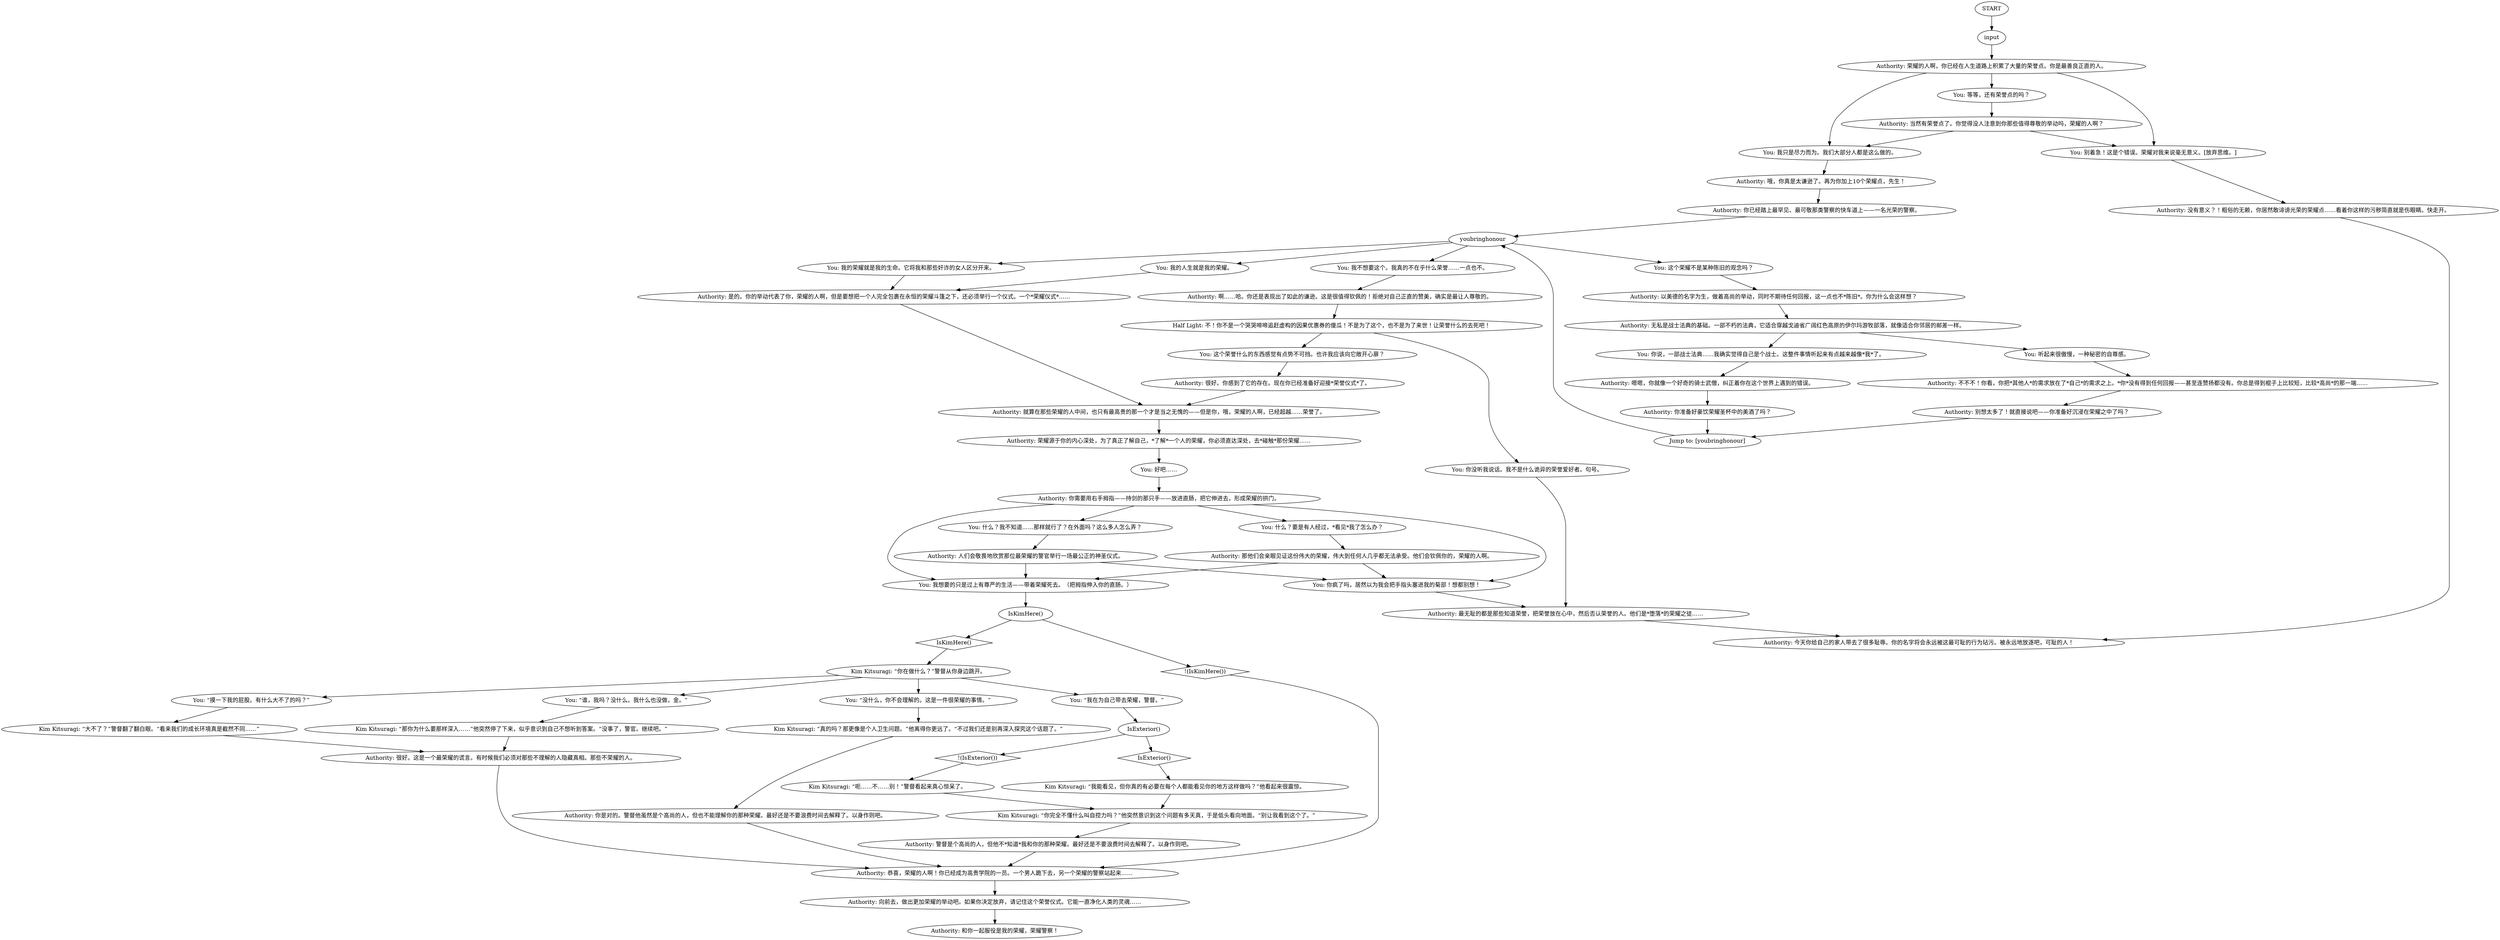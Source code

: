 # THOUGHT / HONOUR
# Authority discusses how you are... The rarest of police officers
# ==================================================
digraph G {
	  0 [label="START"];
	  1 [label="input"];
	  2 [label="Authority: 荣耀的人啊，你已经在人生道路上积累了大量的荣誉点。你是最善良正直的人。"];
	  3 [label="You: “我在为自己带去荣耀，警督。”"];
	  4 [label="youbringhonour"];
	  5 [label="Authority: 以美德的名字为生，做着高尚的举动，同时不期待任何回报，这一点也不*陈旧*。你为什么会这样想？"];
	  6 [label="Authority: 是的。你的举动代表了你，荣耀的人啊，但是要想把一个人完全包裹在永恒的荣耀斗篷之下，还必须举行一个仪式。一个*荣耀仪式*……"];
	  7 [label="Authority: 很好。这是一个最荣耀的谎言。有时候我们必须对那些不理解的人隐藏真相。那些不荣耀的人。"];
	  8 [label="You: 别着急！这是个错误。荣耀对我来说毫无意义。[放弃思维。]"];
	  9 [label="Authority: 人们会敬畏地欣赏那位最荣耀的警官举行一场最公正的神圣仪式。"];
	  10 [label="Authority: 警督是个高尚的人，但他不*知道*我和你的那种荣耀。最好还是不要浪费时间去解释了。以身作则吧。"];
	  11 [label="Authority: 向前去，做出更加荣耀的举动吧。如果你决定放弃，请记住这个荣誉仪式。它能一直净化人类的灵魂……"];
	  12 [label="Authority: 不不不！你看，你把*其他人*的需求放在了*自己*的需求之上。*你*没有得到任何回报——甚至连赞扬都没有。你总是得到棍子上比较短，比较*高尚*的那一端……"];
	  13 [label="Authority: 恭喜，荣耀的人啊！你已经成为高贵学院的一员。一个男人跪下去，另一个荣耀的警察站起来……"];
	  14 [label="Authority: 无私是战士法典的基础。一部不朽的法典，它适合穿越戈迪省广阔红色高原的伊尔玛游牧部落，就像适合你邻居的邮差一样。"];
	  15 [label="You: “没什么，你不会理解的。这是一件很荣耀的事情。”"];
	  16 [label="You: 等等，还有荣誉点的吗？"];
	  17 [label="You: 我的人生就是我的荣耀。"];
	  18 [label="Authority: 那他们会亲眼见证这份伟大的荣耀，伟大到任何人几乎都无法承受。他们会钦佩你的，荣耀的人啊。"];
	  19 [label="IsExterior()"];
	  20 [label="IsExterior()", shape=diamond];
	  21 [label="!(IsExterior())", shape=diamond];
	  22 [label="Authority: 嗯嗯，你就像一个好奇的骑士武僧，纠正着你在这个世界上遇到的错误。"];
	  23 [label="You: 我的荣耀就是我的生命。它将我和那些奸诈的女人区分开来。"];
	  24 [label="Authority: 荣耀源于你的内心深处，为了真正了解自己，*了解*一个人的荣耀，你必须直达深处，去*碰触*那份荣耀……"];
	  25 [label="Kim Kitsuragi: “大不了？”警督翻了翻白眼。“看来我们的成长环境真是截然不同……”"];
	  26 [label="You: 好吧……"];
	  27 [label="Kim Kitsuragi: “我能看见，但你真的有必要在每个人都能看见你的地方这样做吗？”他看起来很震惊。"];
	  28 [label="Authority: 今天你给自己的家人带去了很多耻辱。你的名字将会永远被这最可耻的行为玷污。被永远地放逐吧，可耻的人！"];
	  29 [label="You: 这个荣誉什么的东西感觉有点势不可挡。也许我应该向它敞开心扉？"];
	  30 [label="You: 什么？我不知道……那样就行了？在外面吗？这么多人怎么弄？"];
	  31 [label="Authority: 你是对的。警督他虽然是个高尚的人，但也不能理解你的那种荣耀。最好还是不要浪费时间去解释了。以身作则吧。"];
	  32 [label="Authority: 别想太多了！就直接说吧——你准备好沉浸在荣耀之中了吗？"];
	  33 [label="Jump to: [youbringhonour]"];
	  34 [label="Authority: 你已经踏上最罕见、最可敬那类警察的快车道上——一名光荣的警察。"];
	  35 [label="Authority: 你准备好豪饮荣耀圣杯中的美酒了吗？"];
	  36 [label="Authority: 很好。你感到了它的存在。现在你已经准备好迎接*荣誉仪式*了。"];
	  37 [label="You: 你没听我说话。我不是什么诡异的荣誉爱好者。句号。"];
	  38 [label="Authority: 哦，你真是太谦逊了。再为你加上10个荣耀点，先生！"];
	  39 [label="You: 听起来很傲慢，一种秘密的自尊感。"];
	  40 [label="Authority: 和你一起服役是我的荣耀，荣耀警察！"];
	  41 [label="You: “摸一下我的屁股。有什么大不了的吗？”"];
	  42 [label="Kim Kitsuragi: “呃……不……别！”警督看起来真心惊呆了。"];
	  43 [label="Half Light: 不！你不是一个哭哭啼啼追赶虚构的因果优惠券的傻瓜！不是为了这个，也不是为了来世！让荣誉什么的去死吧！"];
	  44 [label="You: 这个荣耀不是某种陈旧的观念吗？"];
	  45 [label="IsKimHere()"];
	  46 [label="IsKimHere()", shape=diamond];
	  47 [label="!(IsKimHere())", shape=diamond];
	  48 [label="Kim Kitsuragi: “你在做什么？”警督从你身边跳开。"];
	  49 [label="Kim Kitsuragi: “那你为什么要那样深入……”他突然停了下来，似乎意识到自己不想听到答案。“没事了，警官。继续吧。”"];
	  51 [label="Authority: 你需要用右手拇指——持剑的那只手——放进直肠，把它伸进去，形成荣耀的拱门。"];
	  52 [label="You: 我想要的只是过上有尊严的生活——带着荣耀死去。（把拇指伸入你的直肠。）"];
	  53 [label="You: 我不想要这个。我真的不在乎什么荣誉……一点也不。"];
	  54 [label="Authority: 啊……哈。你还是表现出了如此的谦逊。这是很值得钦佩的！拒绝对自己正直的赞美，确实是最让人尊敬的。"];
	  55 [label="You: 你说，一部战士法典……我确实觉得自己是个战士。这整件事情听起来有点越来越像*我*了。"];
	  56 [label="You: 你疯了吗，居然以为我会把手指头塞进我的菊部！想都别想！"];
	  57 [label="You: “谁，我吗？没什么。我什么也没做，金。”"];
	  58 [label="Authority: 没有意义？！粗俗的无赖，你居然敢诽谤光荣的荣耀点……看着你这样的污秽简直就是伤眼睛。快走开。"];
	  59 [label="Kim Kitsuragi: “真的吗？那更像是个人卫生问题。”他离得你更远了。“不过我们还是别再深入探究这个话题了。”"];
	  60 [label="Kim Kitsuragi: “你完全不懂什么叫自控力吗？”他突然意识到这个问题有多天真，于是低头看向地面。“别让我看到这个了。”"];
	  61 [label="Authority: 当然有荣誉点了。你觉得没人注意到你那些值得尊敬的举动吗，荣耀的人啊？"];
	  62 [label="Authority: 最无耻的都是那些知道荣誉，把荣誉放在心中，然后否认荣誉的人。他们是*堕落*的荣耀之徒……"];
	  63 [label="You: 什么？要是有人经过，*看见*我了怎么办？"];
	  64 [label="You: 我只是尽力而为。我们大部分人都是这么做的。"];
	  65 [label="Authority: 就算在那些荣耀的人中间，也只有最高贵的那一个才是当之无愧的——但是你，哦，荣耀的人啊，已经超越……荣誉了。"];
	  0 -> 1
	  1 -> 2
	  2 -> 16
	  2 -> 8
	  2 -> 64
	  3 -> 19
	  4 -> 17
	  4 -> 44
	  4 -> 53
	  4 -> 23
	  5 -> 14
	  6 -> 65
	  7 -> 13
	  8 -> 58
	  9 -> 56
	  9 -> 52
	  10 -> 13
	  11 -> 40
	  12 -> 32
	  13 -> 11
	  14 -> 39
	  14 -> 55
	  15 -> 59
	  16 -> 61
	  17 -> 6
	  18 -> 56
	  18 -> 52
	  19 -> 20
	  19 -> 21
	  20 -> 27
	  21 -> 42
	  22 -> 35
	  23 -> 6
	  24 -> 26
	  25 -> 7
	  26 -> 51
	  27 -> 60
	  29 -> 36
	  30 -> 9
	  31 -> 13
	  32 -> 33
	  33 -> 4
	  34 -> 4
	  35 -> 33
	  36 -> 65
	  37 -> 62
	  38 -> 34
	  39 -> 12
	  41 -> 25
	  42 -> 60
	  43 -> 37
	  43 -> 29
	  44 -> 5
	  45 -> 46
	  45 -> 47
	  46 -> 48
	  47 -> 13
	  48 -> 57
	  48 -> 3
	  48 -> 41
	  48 -> 15
	  49 -> 7
	  51 -> 56
	  51 -> 52
	  51 -> 30
	  51 -> 63
	  52 -> 45
	  53 -> 54
	  54 -> 43
	  55 -> 22
	  56 -> 62
	  57 -> 49
	  58 -> 28
	  59 -> 31
	  60 -> 10
	  61 -> 64
	  61 -> 8
	  62 -> 28
	  63 -> 18
	  64 -> 38
	  65 -> 24
}

